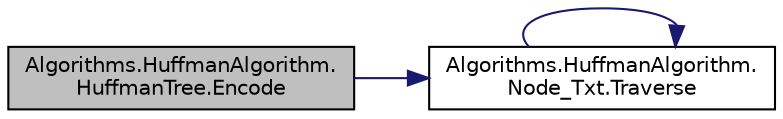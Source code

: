 digraph "Algorithms.HuffmanAlgorithm.HuffmanTree.Encode"
{
 // INTERACTIVE_SVG=YES
 // LATEX_PDF_SIZE
  edge [fontname="Helvetica",fontsize="10",labelfontname="Helvetica",labelfontsize="10"];
  node [fontname="Helvetica",fontsize="10",shape=record];
  rankdir="LR";
  Node1 [label="Algorithms.HuffmanAlgorithm.\lHuffmanTree.Encode",height=0.2,width=0.4,color="black", fillcolor="grey75", style="filled", fontcolor="black",tooltip=" "];
  Node1 -> Node2 [color="midnightblue",fontsize="10",style="solid",fontname="Helvetica"];
  Node2 [label="Algorithms.HuffmanAlgorithm.\lNode_Txt.Traverse",height=0.2,width=0.4,color="black", fillcolor="white", style="filled",URL="$d4/d6d/a00055.html#ae8e0363a31096bbbd2c93b0d0d7d9119",tooltip=" "];
  Node2 -> Node2 [color="midnightblue",fontsize="10",style="solid",fontname="Helvetica"];
}
